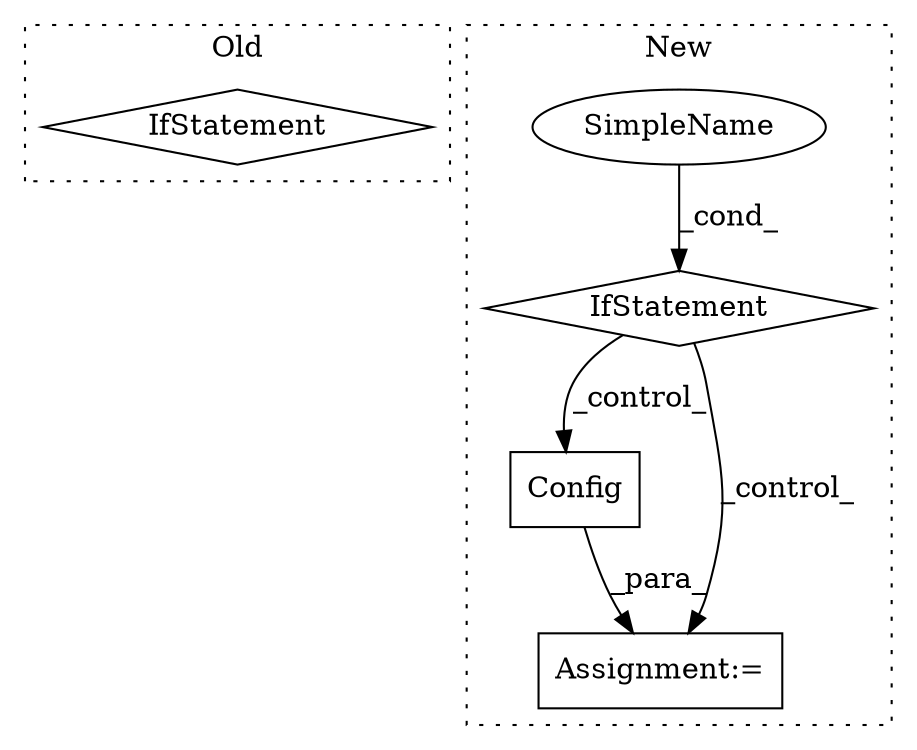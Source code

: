 digraph G {
subgraph cluster0 {
1 [label="IfStatement" a="25" s="6068,6101" l="10,2" shape="diamond"];
label = "Old";
style="dotted";
}
subgraph cluster1 {
2 [label="Config" a="32" s="7017,7042" l="7,1" shape="box"];
3 [label="Assignment:=" a="7" s="6996" l="1" shape="box"];
4 [label="IfStatement" a="25" s="6805,6846" l="4,2" shape="diamond"];
5 [label="SimpleName" a="42" s="" l="" shape="ellipse"];
label = "New";
style="dotted";
}
2 -> 3 [label="_para_"];
4 -> 3 [label="_control_"];
4 -> 2 [label="_control_"];
5 -> 4 [label="_cond_"];
}